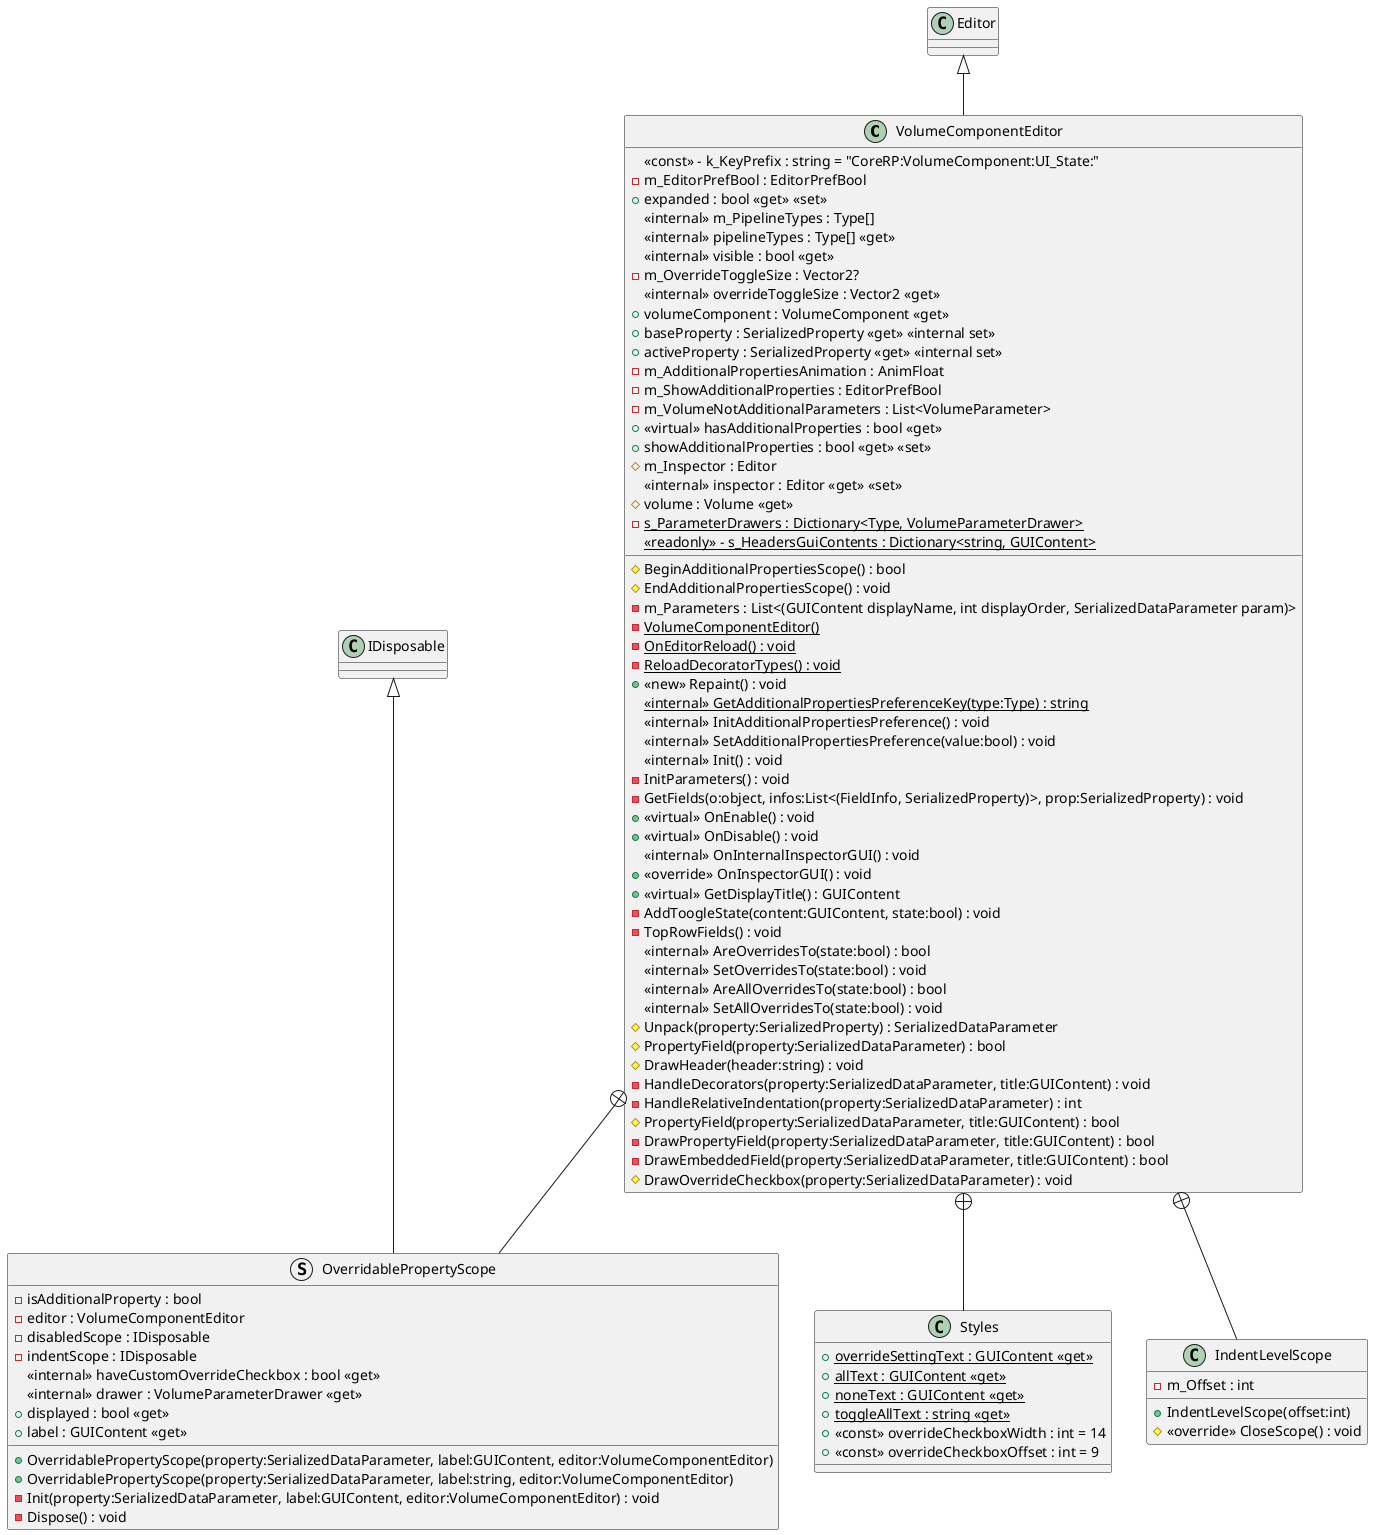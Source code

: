 @startuml
class VolumeComponentEditor {
    <<const>> - k_KeyPrefix : string = "CoreRP:VolumeComponent:UI_State:"
    - m_EditorPrefBool : EditorPrefBool
    + expanded : bool <<get>> <<set>>
    <<internal>> m_PipelineTypes : Type[]
    <<internal>> pipelineTypes : Type[] <<get>>
    <<internal>> visible : bool <<get>>
    - m_OverrideToggleSize : Vector2?
    <<internal>> overrideToggleSize : Vector2 <<get>>
    + volumeComponent : VolumeComponent <<get>>
    + baseProperty : SerializedProperty <<get>> <<internal set>>
    + activeProperty : SerializedProperty <<get>> <<internal set>>
    - m_AdditionalPropertiesAnimation : AnimFloat
    - m_ShowAdditionalProperties : EditorPrefBool
    - m_VolumeNotAdditionalParameters : List<VolumeParameter>
    + <<virtual>> hasAdditionalProperties : bool <<get>>
    + showAdditionalProperties : bool <<get>> <<set>>
    # BeginAdditionalPropertiesScope() : bool
    # EndAdditionalPropertiesScope() : void
    # m_Inspector : Editor
    <<internal>> inspector : Editor <<get>> <<set>>
    # volume : Volume <<get>>
    - m_Parameters : List<(GUIContent displayName, int displayOrder, SerializedDataParameter param)>
    {static} - s_ParameterDrawers : Dictionary<Type, VolumeParameterDrawer>
    {static} - VolumeComponentEditor()
    {static} - OnEditorReload() : void
    {static} - ReloadDecoratorTypes() : void
    + <<new>> Repaint() : void
    <<internal>> {static} GetAdditionalPropertiesPreferenceKey(type:Type) : string
    <<internal>> InitAdditionalPropertiesPreference() : void
    <<internal>> SetAdditionalPropertiesPreference(value:bool) : void
    <<internal>> Init() : void
    - InitParameters() : void
    - GetFields(o:object, infos:List<(FieldInfo, SerializedProperty)>, prop:SerializedProperty) : void
    + <<virtual>> OnEnable() : void
    + <<virtual>> OnDisable() : void
    <<internal>> OnInternalInspectorGUI() : void
    + <<override>> OnInspectorGUI() : void
    + <<virtual>> GetDisplayTitle() : GUIContent
    - AddToogleState(content:GUIContent, state:bool) : void
    - TopRowFields() : void
    <<internal>> AreOverridesTo(state:bool) : bool
    <<internal>> SetOverridesTo(state:bool) : void
    <<internal>> AreAllOverridesTo(state:bool) : bool
    <<internal>> SetAllOverridesTo(state:bool) : void
    # Unpack(property:SerializedProperty) : SerializedDataParameter
    # PropertyField(property:SerializedDataParameter) : bool
    {static} <<readonly>> - s_HeadersGuiContents : Dictionary<string, GUIContent>
    # DrawHeader(header:string) : void
    - HandleDecorators(property:SerializedDataParameter, title:GUIContent) : void
    - HandleRelativeIndentation(property:SerializedDataParameter) : int
    # PropertyField(property:SerializedDataParameter, title:GUIContent) : bool
    - DrawPropertyField(property:SerializedDataParameter, title:GUIContent) : bool
    - DrawEmbeddedField(property:SerializedDataParameter, title:GUIContent) : bool
    # DrawOverrideCheckbox(property:SerializedDataParameter) : void
}
class Styles {
    + {static} overrideSettingText : GUIContent <<get>>
    + {static} allText : GUIContent <<get>>
    + {static} noneText : GUIContent <<get>>
    + {static} toggleAllText : string <<get>>
    + <<const>> overrideCheckboxWidth : int = 14
    + <<const>> overrideCheckboxOffset : int = 9
}
struct OverridablePropertyScope {
    - isAdditionalProperty : bool
    - editor : VolumeComponentEditor
    - disabledScope : IDisposable
    - indentScope : IDisposable
    <<internal>> haveCustomOverrideCheckbox : bool <<get>>
    <<internal>> drawer : VolumeParameterDrawer <<get>>
    + displayed : bool <<get>>
    + label : GUIContent <<get>>
    + OverridablePropertyScope(property:SerializedDataParameter, label:GUIContent, editor:VolumeComponentEditor)
    + OverridablePropertyScope(property:SerializedDataParameter, label:string, editor:VolumeComponentEditor)
    - Init(property:SerializedDataParameter, label:GUIContent, editor:VolumeComponentEditor) : void
    - Dispose() : void
}
class IndentLevelScope {
    - m_Offset : int
    + IndentLevelScope(offset:int)
    # <<override>> CloseScope() : void
}
Editor <|-- VolumeComponentEditor
VolumeComponentEditor +-- Styles
VolumeComponentEditor +-- OverridablePropertyScope
IDisposable <|-- OverridablePropertyScope
VolumeComponentEditor +-- IndentLevelScope
@enduml
